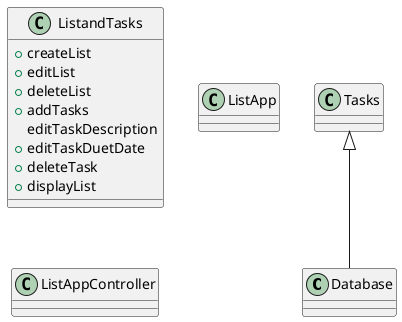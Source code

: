 @startuml
'https://plantuml.com/sequence-diagram
class Database
class ListandTasks{
+createList
+editList
+deleteList
+addTasks
editTaskDescription
+editTaskDuetDate
+deleteTask
+displayList
}
class ListApp
class ListAppController{

}

class Tasks

Tasks <|-- Database
@enduml